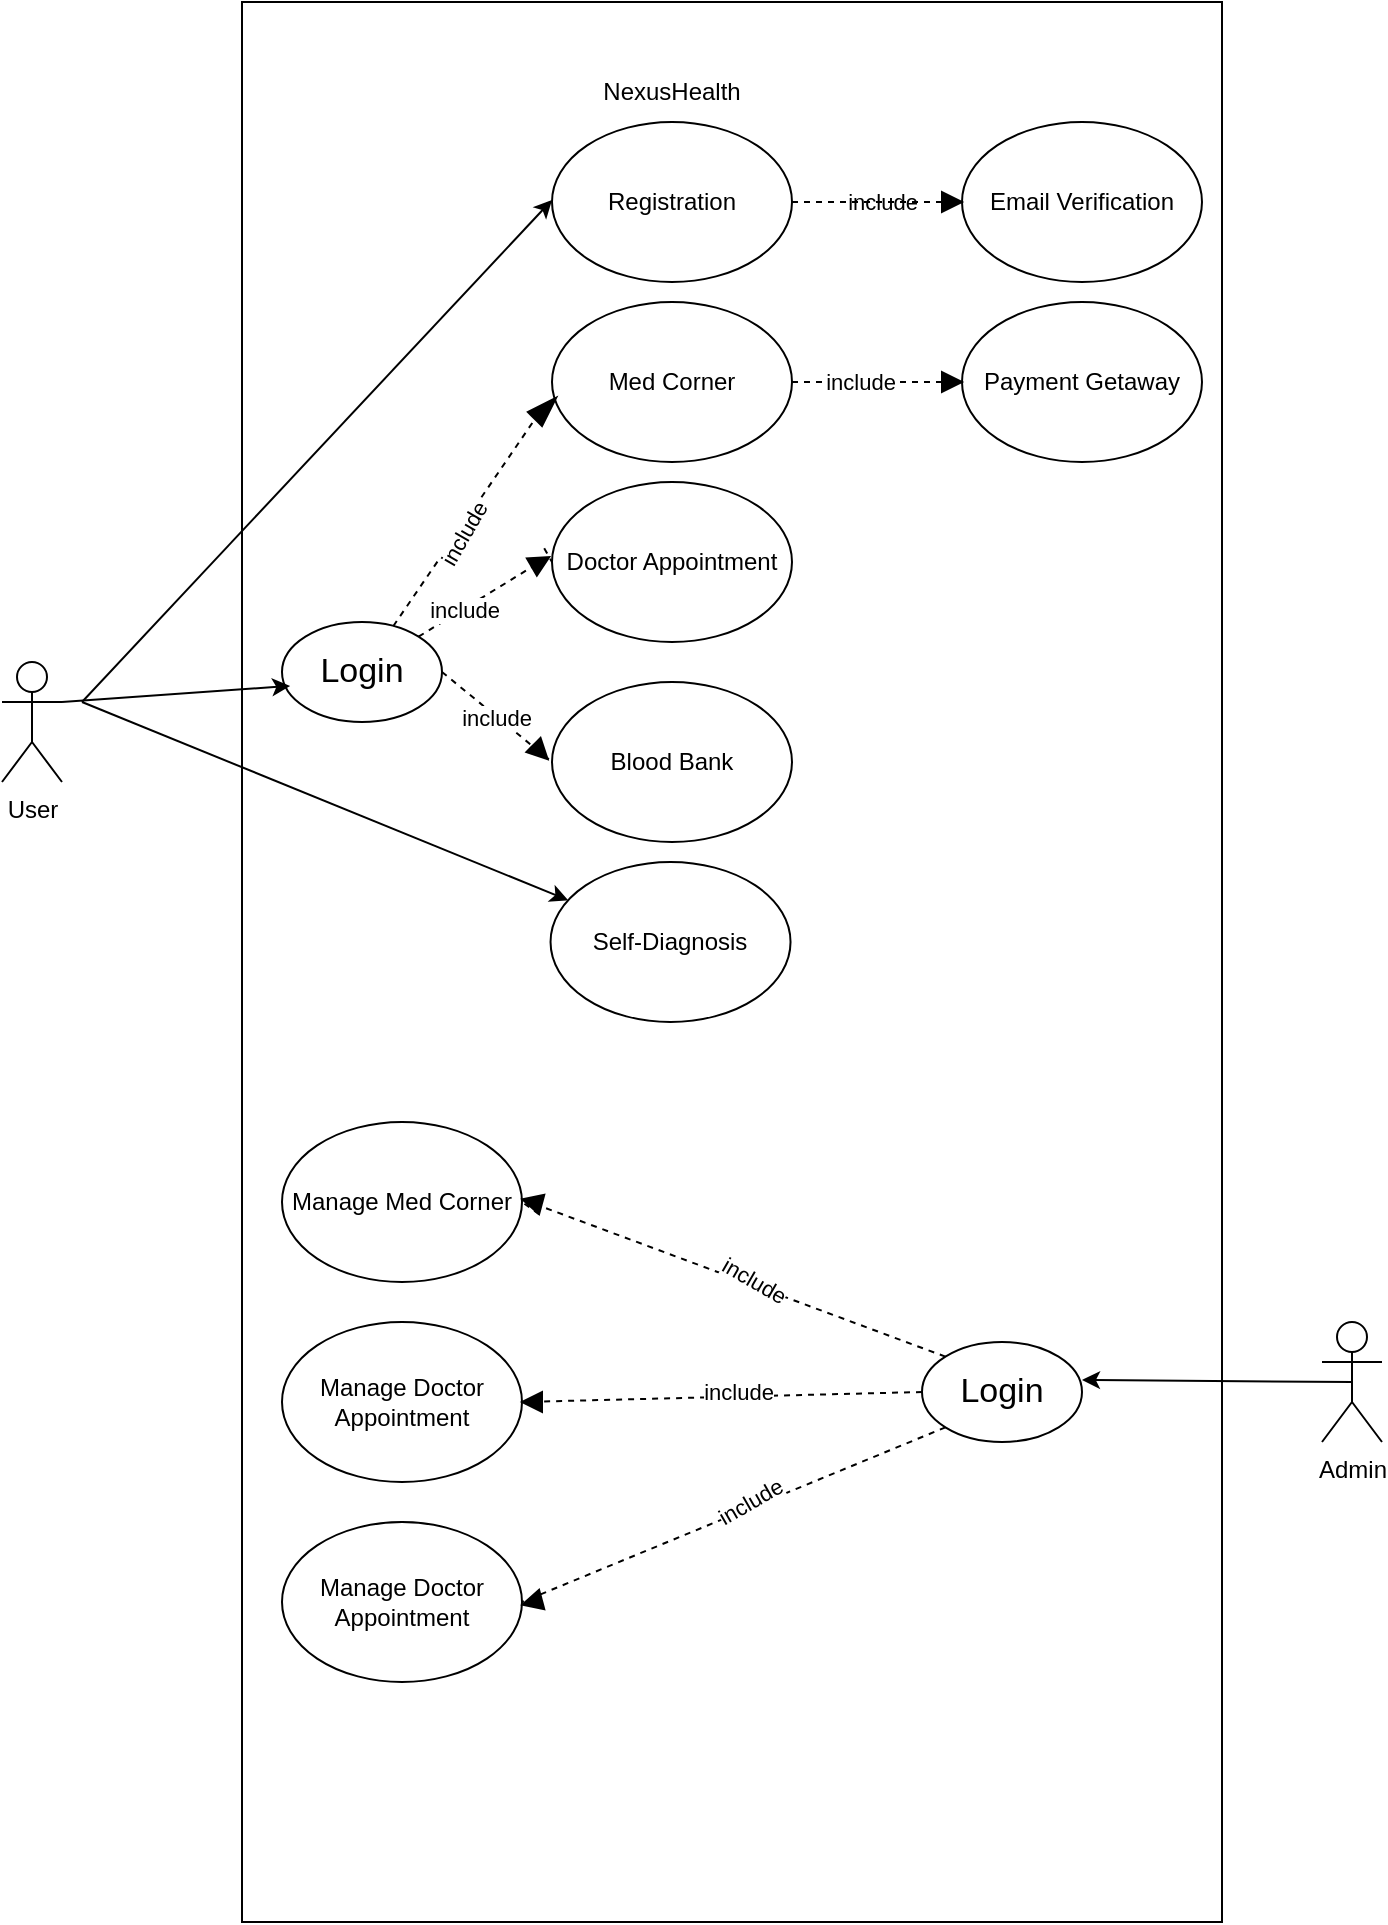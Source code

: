 <mxfile version="23.1.7" type="device">
  <diagram name="Page-1" id="e3SlM6-mmS8QucTvrMXh">
    <mxGraphModel dx="1285" dy="1731" grid="1" gridSize="10" guides="1" tooltips="1" connect="1" arrows="1" fold="1" page="1" pageScale="1" pageWidth="850" pageHeight="1100" math="0" shadow="0">
      <root>
        <mxCell id="0" />
        <mxCell id="1" parent="0" />
        <mxCell id="oHwY6LSlGHmF8sMcqno_-1" value="User" style="shape=umlActor;verticalLabelPosition=bottom;verticalAlign=top;html=1;outlineConnect=0;" vertex="1" parent="1">
          <mxGeometry x="90" y="320" width="30" height="60" as="geometry" />
        </mxCell>
        <mxCell id="oHwY6LSlGHmF8sMcqno_-6" value="Admin" style="shape=umlActor;verticalLabelPosition=bottom;verticalAlign=top;html=1;outlineConnect=0;" vertex="1" parent="1">
          <mxGeometry x="750" y="650" width="30" height="60" as="geometry" />
        </mxCell>
        <mxCell id="oHwY6LSlGHmF8sMcqno_-9" value="" style="rounded=0;whiteSpace=wrap;html=1;" vertex="1" parent="1">
          <mxGeometry x="210" y="-10" width="490" height="960" as="geometry" />
        </mxCell>
        <mxCell id="oHwY6LSlGHmF8sMcqno_-10" value="NexusHealth" style="text;html=1;align=center;verticalAlign=middle;whiteSpace=wrap;rounded=0;" vertex="1" parent="1">
          <mxGeometry x="395" y="20" width="60" height="30" as="geometry" />
        </mxCell>
        <mxCell id="oHwY6LSlGHmF8sMcqno_-11" value="Registration" style="ellipse;whiteSpace=wrap;html=1;" vertex="1" parent="1">
          <mxGeometry x="365" y="50" width="120" height="80" as="geometry" />
        </mxCell>
        <mxCell id="oHwY6LSlGHmF8sMcqno_-14" value="Self-Diagnosis" style="ellipse;whiteSpace=wrap;html=1;" vertex="1" parent="1">
          <mxGeometry x="364.27" y="420" width="120" height="80" as="geometry" />
        </mxCell>
        <mxCell id="oHwY6LSlGHmF8sMcqno_-15" value="Blood Bank" style="ellipse;whiteSpace=wrap;html=1;" vertex="1" parent="1">
          <mxGeometry x="365" y="330" width="120" height="80" as="geometry" />
        </mxCell>
        <mxCell id="oHwY6LSlGHmF8sMcqno_-16" value="Doctor Appointment" style="ellipse;whiteSpace=wrap;html=1;" vertex="1" parent="1">
          <mxGeometry x="365" y="230" width="120" height="80" as="geometry" />
        </mxCell>
        <mxCell id="oHwY6LSlGHmF8sMcqno_-17" value="Med Corner" style="ellipse;whiteSpace=wrap;html=1;" vertex="1" parent="1">
          <mxGeometry x="365" y="140" width="120" height="80" as="geometry" />
        </mxCell>
        <mxCell id="oHwY6LSlGHmF8sMcqno_-22" value="Manage Med Corner" style="ellipse;whiteSpace=wrap;html=1;" vertex="1" parent="1">
          <mxGeometry x="230" y="550" width="120" height="80" as="geometry" />
        </mxCell>
        <mxCell id="oHwY6LSlGHmF8sMcqno_-23" value="Manage Doctor Appointment" style="ellipse;whiteSpace=wrap;html=1;" vertex="1" parent="1">
          <mxGeometry x="230" y="650" width="120" height="80" as="geometry" />
        </mxCell>
        <mxCell id="oHwY6LSlGHmF8sMcqno_-24" value="Payment Getaway" style="ellipse;whiteSpace=wrap;html=1;" vertex="1" parent="1">
          <mxGeometry x="570" y="140" width="120" height="80" as="geometry" />
        </mxCell>
        <mxCell id="oHwY6LSlGHmF8sMcqno_-32" value="" style="endArrow=none;dashed=1;html=1;rounded=0;entryX=0;entryY=0.5;entryDx=0;entryDy=0;" edge="1" parent="1" source="oHwY6LSlGHmF8sMcqno_-73" target="oHwY6LSlGHmF8sMcqno_-24">
          <mxGeometry width="50" height="50" relative="1" as="geometry">
            <mxPoint x="485" y="300" as="sourcePoint" />
            <mxPoint x="550" y="250" as="targetPoint" />
          </mxGeometry>
        </mxCell>
        <mxCell id="oHwY6LSlGHmF8sMcqno_-39" value="Manage Doctor Appointment" style="ellipse;whiteSpace=wrap;html=1;" vertex="1" parent="1">
          <mxGeometry x="230" y="750" width="120" height="80" as="geometry" />
        </mxCell>
        <mxCell id="oHwY6LSlGHmF8sMcqno_-42" value="&lt;font style=&quot;font-size: 17px;&quot;&gt;Login&lt;/font&gt;" style="ellipse;whiteSpace=wrap;html=1;" vertex="1" parent="1">
          <mxGeometry x="230" y="300" width="80" height="50" as="geometry" />
        </mxCell>
        <mxCell id="oHwY6LSlGHmF8sMcqno_-45" value="" style="endArrow=classic;html=1;rounded=0;entryX=0.051;entryY=0.639;entryDx=0;entryDy=0;entryPerimeter=0;exitX=1;exitY=0.333;exitDx=0;exitDy=0;exitPerimeter=0;" edge="1" parent="1" source="oHwY6LSlGHmF8sMcqno_-1" target="oHwY6LSlGHmF8sMcqno_-42">
          <mxGeometry width="50" height="50" relative="1" as="geometry">
            <mxPoint x="450" y="170" as="sourcePoint" />
            <mxPoint x="500" y="120" as="targetPoint" />
          </mxGeometry>
        </mxCell>
        <mxCell id="oHwY6LSlGHmF8sMcqno_-52" value="" style="endArrow=none;dashed=1;html=1;rounded=0;exitX=1;exitY=0.5;exitDx=0;exitDy=0;entryX=0;entryY=0.5;entryDx=0;entryDy=0;" edge="1" parent="1" source="oHwY6LSlGHmF8sMcqno_-42" target="oHwY6LSlGHmF8sMcqno_-15">
          <mxGeometry width="50" height="50" relative="1" as="geometry">
            <mxPoint x="230" y="440" as="sourcePoint" />
            <mxPoint x="280" y="390" as="targetPoint" />
          </mxGeometry>
        </mxCell>
        <mxCell id="oHwY6LSlGHmF8sMcqno_-56" value="include" style="edgeLabel;html=1;align=center;verticalAlign=middle;resizable=0;points=[];" vertex="1" connectable="0" parent="oHwY6LSlGHmF8sMcqno_-52">
          <mxGeometry x="-0.02" y="-1" relative="1" as="geometry">
            <mxPoint as="offset" />
          </mxGeometry>
        </mxCell>
        <mxCell id="oHwY6LSlGHmF8sMcqno_-53" value="" style="endArrow=none;dashed=1;html=1;rounded=0;exitX=1;exitY=0;exitDx=0;exitDy=0;entryX=0;entryY=0.5;entryDx=0;entryDy=0;" edge="1" parent="1" source="oHwY6LSlGHmF8sMcqno_-63" target="oHwY6LSlGHmF8sMcqno_-16">
          <mxGeometry width="50" height="50" relative="1" as="geometry">
            <mxPoint x="450" y="190" as="sourcePoint" />
            <mxPoint x="500" y="140" as="targetPoint" />
          </mxGeometry>
        </mxCell>
        <mxCell id="oHwY6LSlGHmF8sMcqno_-54" value="" style="endArrow=classic;html=1;rounded=0;" edge="1" parent="1" target="oHwY6LSlGHmF8sMcqno_-14">
          <mxGeometry width="50" height="50" relative="1" as="geometry">
            <mxPoint x="130" y="340" as="sourcePoint" />
            <mxPoint x="500" y="270" as="targetPoint" />
          </mxGeometry>
        </mxCell>
        <mxCell id="oHwY6LSlGHmF8sMcqno_-60" value="" style="endArrow=none;dashed=1;html=1;rounded=0;entryX=0;entryY=0.5;entryDx=0;entryDy=0;" edge="1" parent="1" source="oHwY6LSlGHmF8sMcqno_-42" target="oHwY6LSlGHmF8sMcqno_-58">
          <mxGeometry width="50" height="50" relative="1" as="geometry">
            <mxPoint x="285" y="302" as="sourcePoint" />
            <mxPoint x="365" y="180" as="targetPoint" />
          </mxGeometry>
        </mxCell>
        <mxCell id="oHwY6LSlGHmF8sMcqno_-61" value="include" style="edgeLabel;html=1;align=center;verticalAlign=middle;resizable=0;points=[];rotation=-60;" vertex="1" connectable="0" parent="oHwY6LSlGHmF8sMcqno_-60">
          <mxGeometry x="-0.081" y="-3" relative="1" as="geometry">
            <mxPoint as="offset" />
          </mxGeometry>
        </mxCell>
        <mxCell id="oHwY6LSlGHmF8sMcqno_-58" value="" style="html=1;shadow=0;dashed=0;align=center;verticalAlign=middle;shape=mxgraph.arrows2.arrow;dy=0.6;dx=40;notch=0;fillColor=#000000;rotation=-45;" vertex="1" parent="1">
          <mxGeometry x="354.27" y="188.23" width="15" height="10" as="geometry" />
        </mxCell>
        <mxCell id="oHwY6LSlGHmF8sMcqno_-64" value="" style="endArrow=none;dashed=1;html=1;rounded=0;exitX=1;exitY=0;exitDx=0;exitDy=0;entryX=0;entryY=0.5;entryDx=0;entryDy=0;" edge="1" parent="1" source="oHwY6LSlGHmF8sMcqno_-42" target="oHwY6LSlGHmF8sMcqno_-63">
          <mxGeometry width="50" height="50" relative="1" as="geometry">
            <mxPoint x="298" y="307" as="sourcePoint" />
            <mxPoint x="365" y="270" as="targetPoint" />
          </mxGeometry>
        </mxCell>
        <mxCell id="oHwY6LSlGHmF8sMcqno_-65" value="include" style="edgeLabel;html=1;align=center;verticalAlign=middle;resizable=0;points=[];" vertex="1" connectable="0" parent="oHwY6LSlGHmF8sMcqno_-64">
          <mxGeometry x="-0.201" relative="1" as="geometry">
            <mxPoint as="offset" />
          </mxGeometry>
        </mxCell>
        <mxCell id="oHwY6LSlGHmF8sMcqno_-63" value="" style="html=1;shadow=0;dashed=0;align=center;verticalAlign=middle;shape=mxgraph.arrows2.arrow;dy=0.6;dx=40;notch=0;fillColor=#000000;rotation=-30;" vertex="1" parent="1">
          <mxGeometry x="354.27" y="265" width="10" height="10" as="geometry" />
        </mxCell>
        <mxCell id="oHwY6LSlGHmF8sMcqno_-66" value="" style="html=1;shadow=0;dashed=0;align=center;verticalAlign=middle;shape=mxgraph.arrows2.arrow;dy=0.6;dx=40;notch=0;fillColor=#000000;rotation=45;" vertex="1" parent="1">
          <mxGeometry x="354.27" y="360" width="10" height="10" as="geometry" />
        </mxCell>
        <mxCell id="oHwY6LSlGHmF8sMcqno_-67" value="" style="endArrow=classic;html=1;rounded=0;" edge="1" parent="1">
          <mxGeometry width="50" height="50" relative="1" as="geometry">
            <mxPoint x="130" y="340" as="sourcePoint" />
            <mxPoint x="365" y="89" as="targetPoint" />
          </mxGeometry>
        </mxCell>
        <mxCell id="oHwY6LSlGHmF8sMcqno_-68" value="Email Verification" style="ellipse;whiteSpace=wrap;html=1;" vertex="1" parent="1">
          <mxGeometry x="570" y="50" width="120" height="80" as="geometry" />
        </mxCell>
        <mxCell id="oHwY6LSlGHmF8sMcqno_-70" value="" style="endArrow=none;dashed=1;html=1;rounded=0;entryX=0;entryY=0.5;entryDx=0;entryDy=0;exitX=1;exitY=0.5;exitDx=0;exitDy=0;" edge="1" parent="1" source="oHwY6LSlGHmF8sMcqno_-34" target="oHwY6LSlGHmF8sMcqno_-68">
          <mxGeometry width="50" height="50" relative="1" as="geometry">
            <mxPoint x="480" y="100" as="sourcePoint" />
            <mxPoint x="530" y="50" as="targetPoint" />
          </mxGeometry>
        </mxCell>
        <mxCell id="oHwY6LSlGHmF8sMcqno_-71" value="include" style="edgeLabel;html=1;align=center;verticalAlign=middle;resizable=0;points=[];" vertex="1" connectable="0" parent="1">
          <mxGeometry x="530.004" y="90" as="geometry" />
        </mxCell>
        <mxCell id="oHwY6LSlGHmF8sMcqno_-72" value="" style="endArrow=none;dashed=1;html=1;rounded=0;entryX=0;entryY=0.5;entryDx=0;entryDy=0;exitX=1;exitY=0.5;exitDx=0;exitDy=0;" edge="1" parent="1" source="oHwY6LSlGHmF8sMcqno_-11" target="oHwY6LSlGHmF8sMcqno_-34">
          <mxGeometry width="50" height="50" relative="1" as="geometry">
            <mxPoint x="485" y="90" as="sourcePoint" />
            <mxPoint x="570" y="90" as="targetPoint" />
          </mxGeometry>
        </mxCell>
        <mxCell id="oHwY6LSlGHmF8sMcqno_-34" value="" style="html=1;shadow=0;dashed=0;align=center;verticalAlign=middle;shape=mxgraph.arrows2.arrow;dy=0.6;dx=40;notch=0;fillColor=#000000;" vertex="1" parent="1">
          <mxGeometry x="560" y="85" width="10" height="10" as="geometry" />
        </mxCell>
        <mxCell id="oHwY6LSlGHmF8sMcqno_-74" value="" style="endArrow=none;dashed=1;html=1;rounded=0;entryX=0;entryY=0.5;entryDx=0;entryDy=0;" edge="1" parent="1" source="oHwY6LSlGHmF8sMcqno_-17" target="oHwY6LSlGHmF8sMcqno_-73">
          <mxGeometry width="50" height="50" relative="1" as="geometry">
            <mxPoint x="485" y="180" as="sourcePoint" />
            <mxPoint x="570" y="180" as="targetPoint" />
          </mxGeometry>
        </mxCell>
        <mxCell id="oHwY6LSlGHmF8sMcqno_-75" value="include" style="edgeLabel;html=1;align=center;verticalAlign=middle;resizable=0;points=[];" vertex="1" connectable="0" parent="oHwY6LSlGHmF8sMcqno_-74">
          <mxGeometry x="-0.09" relative="1" as="geometry">
            <mxPoint as="offset" />
          </mxGeometry>
        </mxCell>
        <mxCell id="oHwY6LSlGHmF8sMcqno_-73" value="" style="html=1;shadow=0;dashed=0;align=center;verticalAlign=middle;shape=mxgraph.arrows2.arrow;dy=0.6;dx=40;notch=0;fillColor=#000000;" vertex="1" parent="1">
          <mxGeometry x="560" y="175" width="10" height="10" as="geometry" />
        </mxCell>
        <mxCell id="oHwY6LSlGHmF8sMcqno_-76" value="&lt;font style=&quot;font-size: 17px;&quot;&gt;Login&lt;/font&gt;" style="ellipse;whiteSpace=wrap;html=1;" vertex="1" parent="1">
          <mxGeometry x="550" y="660" width="80" height="50" as="geometry" />
        </mxCell>
        <mxCell id="oHwY6LSlGHmF8sMcqno_-77" value="" style="endArrow=classic;html=1;rounded=0;exitX=0.5;exitY=0.5;exitDx=0;exitDy=0;exitPerimeter=0;" edge="1" parent="1" source="oHwY6LSlGHmF8sMcqno_-6">
          <mxGeometry width="50" height="50" relative="1" as="geometry">
            <mxPoint x="387" y="580" as="sourcePoint" />
            <mxPoint x="630" y="679" as="targetPoint" />
          </mxGeometry>
        </mxCell>
        <mxCell id="oHwY6LSlGHmF8sMcqno_-80" value="" style="endArrow=none;dashed=1;html=1;rounded=0;entryX=1;entryY=0.5;entryDx=0;entryDy=0;exitX=0;exitY=1;exitDx=0;exitDy=0;" edge="1" parent="1" source="oHwY6LSlGHmF8sMcqno_-76" target="oHwY6LSlGHmF8sMcqno_-39">
          <mxGeometry width="50" height="50" relative="1" as="geometry">
            <mxPoint x="484.27" y="613" as="sourcePoint" />
            <mxPoint x="554.27" y="510" as="targetPoint" />
          </mxGeometry>
        </mxCell>
        <mxCell id="oHwY6LSlGHmF8sMcqno_-81" value="include" style="edgeLabel;html=1;align=center;verticalAlign=middle;resizable=0;points=[];rotation=-30;" vertex="1" connectable="0" parent="oHwY6LSlGHmF8sMcqno_-80">
          <mxGeometry x="-0.081" y="-3" relative="1" as="geometry">
            <mxPoint as="offset" />
          </mxGeometry>
        </mxCell>
        <mxCell id="oHwY6LSlGHmF8sMcqno_-82" value="" style="endArrow=none;dashed=1;html=1;rounded=0;entryX=1;entryY=0.5;entryDx=0;entryDy=0;exitX=0;exitY=0.5;exitDx=0;exitDy=0;" edge="1" parent="1" source="oHwY6LSlGHmF8sMcqno_-89" target="oHwY6LSlGHmF8sMcqno_-23">
          <mxGeometry width="50" height="50" relative="1" as="geometry">
            <mxPoint x="494.27" y="623" as="sourcePoint" />
            <mxPoint x="564.27" y="520" as="targetPoint" />
          </mxGeometry>
        </mxCell>
        <mxCell id="oHwY6LSlGHmF8sMcqno_-84" value="" style="endArrow=none;dashed=1;html=1;rounded=0;entryX=1;entryY=0.5;entryDx=0;entryDy=0;exitX=0;exitY=0;exitDx=0;exitDy=0;" edge="1" parent="1" source="oHwY6LSlGHmF8sMcqno_-86" target="oHwY6LSlGHmF8sMcqno_-22">
          <mxGeometry width="50" height="50" relative="1" as="geometry">
            <mxPoint x="504.27" y="633" as="sourcePoint" />
            <mxPoint x="574.27" y="530" as="targetPoint" />
          </mxGeometry>
        </mxCell>
        <mxCell id="oHwY6LSlGHmF8sMcqno_-87" value="" style="endArrow=none;dashed=1;html=1;rounded=0;entryX=1;entryY=0.5;entryDx=0;entryDy=0;exitX=0;exitY=0;exitDx=0;exitDy=0;" edge="1" parent="1" source="oHwY6LSlGHmF8sMcqno_-76" target="oHwY6LSlGHmF8sMcqno_-86">
          <mxGeometry width="50" height="50" relative="1" as="geometry">
            <mxPoint x="562" y="667" as="sourcePoint" />
            <mxPoint x="350" y="590" as="targetPoint" />
          </mxGeometry>
        </mxCell>
        <mxCell id="oHwY6LSlGHmF8sMcqno_-88" value="include" style="edgeLabel;html=1;align=center;verticalAlign=middle;resizable=0;points=[];rotation=30;" vertex="1" connectable="0" parent="oHwY6LSlGHmF8sMcqno_-87">
          <mxGeometry x="-0.081" y="-3" relative="1" as="geometry">
            <mxPoint as="offset" />
          </mxGeometry>
        </mxCell>
        <mxCell id="oHwY6LSlGHmF8sMcqno_-86" value="" style="html=1;shadow=0;dashed=0;align=center;verticalAlign=middle;shape=mxgraph.arrows2.arrow;dy=0.6;dx=40;notch=0;fillColor=#000000;rotation=-165;" vertex="1" parent="1">
          <mxGeometry x="350" y="585" width="10" height="10" as="geometry" />
        </mxCell>
        <mxCell id="oHwY6LSlGHmF8sMcqno_-90" value="" style="endArrow=none;dashed=1;html=1;rounded=0;entryX=1;entryY=0.5;entryDx=0;entryDy=0;exitX=0;exitY=0.5;exitDx=0;exitDy=0;" edge="1" parent="1" source="oHwY6LSlGHmF8sMcqno_-76" target="oHwY6LSlGHmF8sMcqno_-89">
          <mxGeometry width="50" height="50" relative="1" as="geometry">
            <mxPoint x="550" y="685" as="sourcePoint" />
            <mxPoint x="350" y="690" as="targetPoint" />
          </mxGeometry>
        </mxCell>
        <mxCell id="oHwY6LSlGHmF8sMcqno_-91" value="include" style="edgeLabel;html=1;align=center;verticalAlign=middle;resizable=0;points=[];rotation=0;" vertex="1" connectable="0" parent="oHwY6LSlGHmF8sMcqno_-90">
          <mxGeometry x="-0.081" y="-3" relative="1" as="geometry">
            <mxPoint as="offset" />
          </mxGeometry>
        </mxCell>
        <mxCell id="oHwY6LSlGHmF8sMcqno_-89" value="" style="html=1;shadow=0;dashed=0;align=center;verticalAlign=middle;shape=mxgraph.arrows2.arrow;dy=0.6;dx=40;notch=0;fillColor=#000000;rotation=-180;" vertex="1" parent="1">
          <mxGeometry x="350" y="685" width="10" height="10" as="geometry" />
        </mxCell>
        <mxCell id="oHwY6LSlGHmF8sMcqno_-92" value="" style="html=1;shadow=0;dashed=0;align=center;verticalAlign=middle;shape=mxgraph.arrows2.arrow;dy=0.6;dx=40;notch=0;fillColor=#000000;rotation=-195;" vertex="1" parent="1">
          <mxGeometry x="350" y="785" width="10" height="10" as="geometry" />
        </mxCell>
      </root>
    </mxGraphModel>
  </diagram>
</mxfile>
